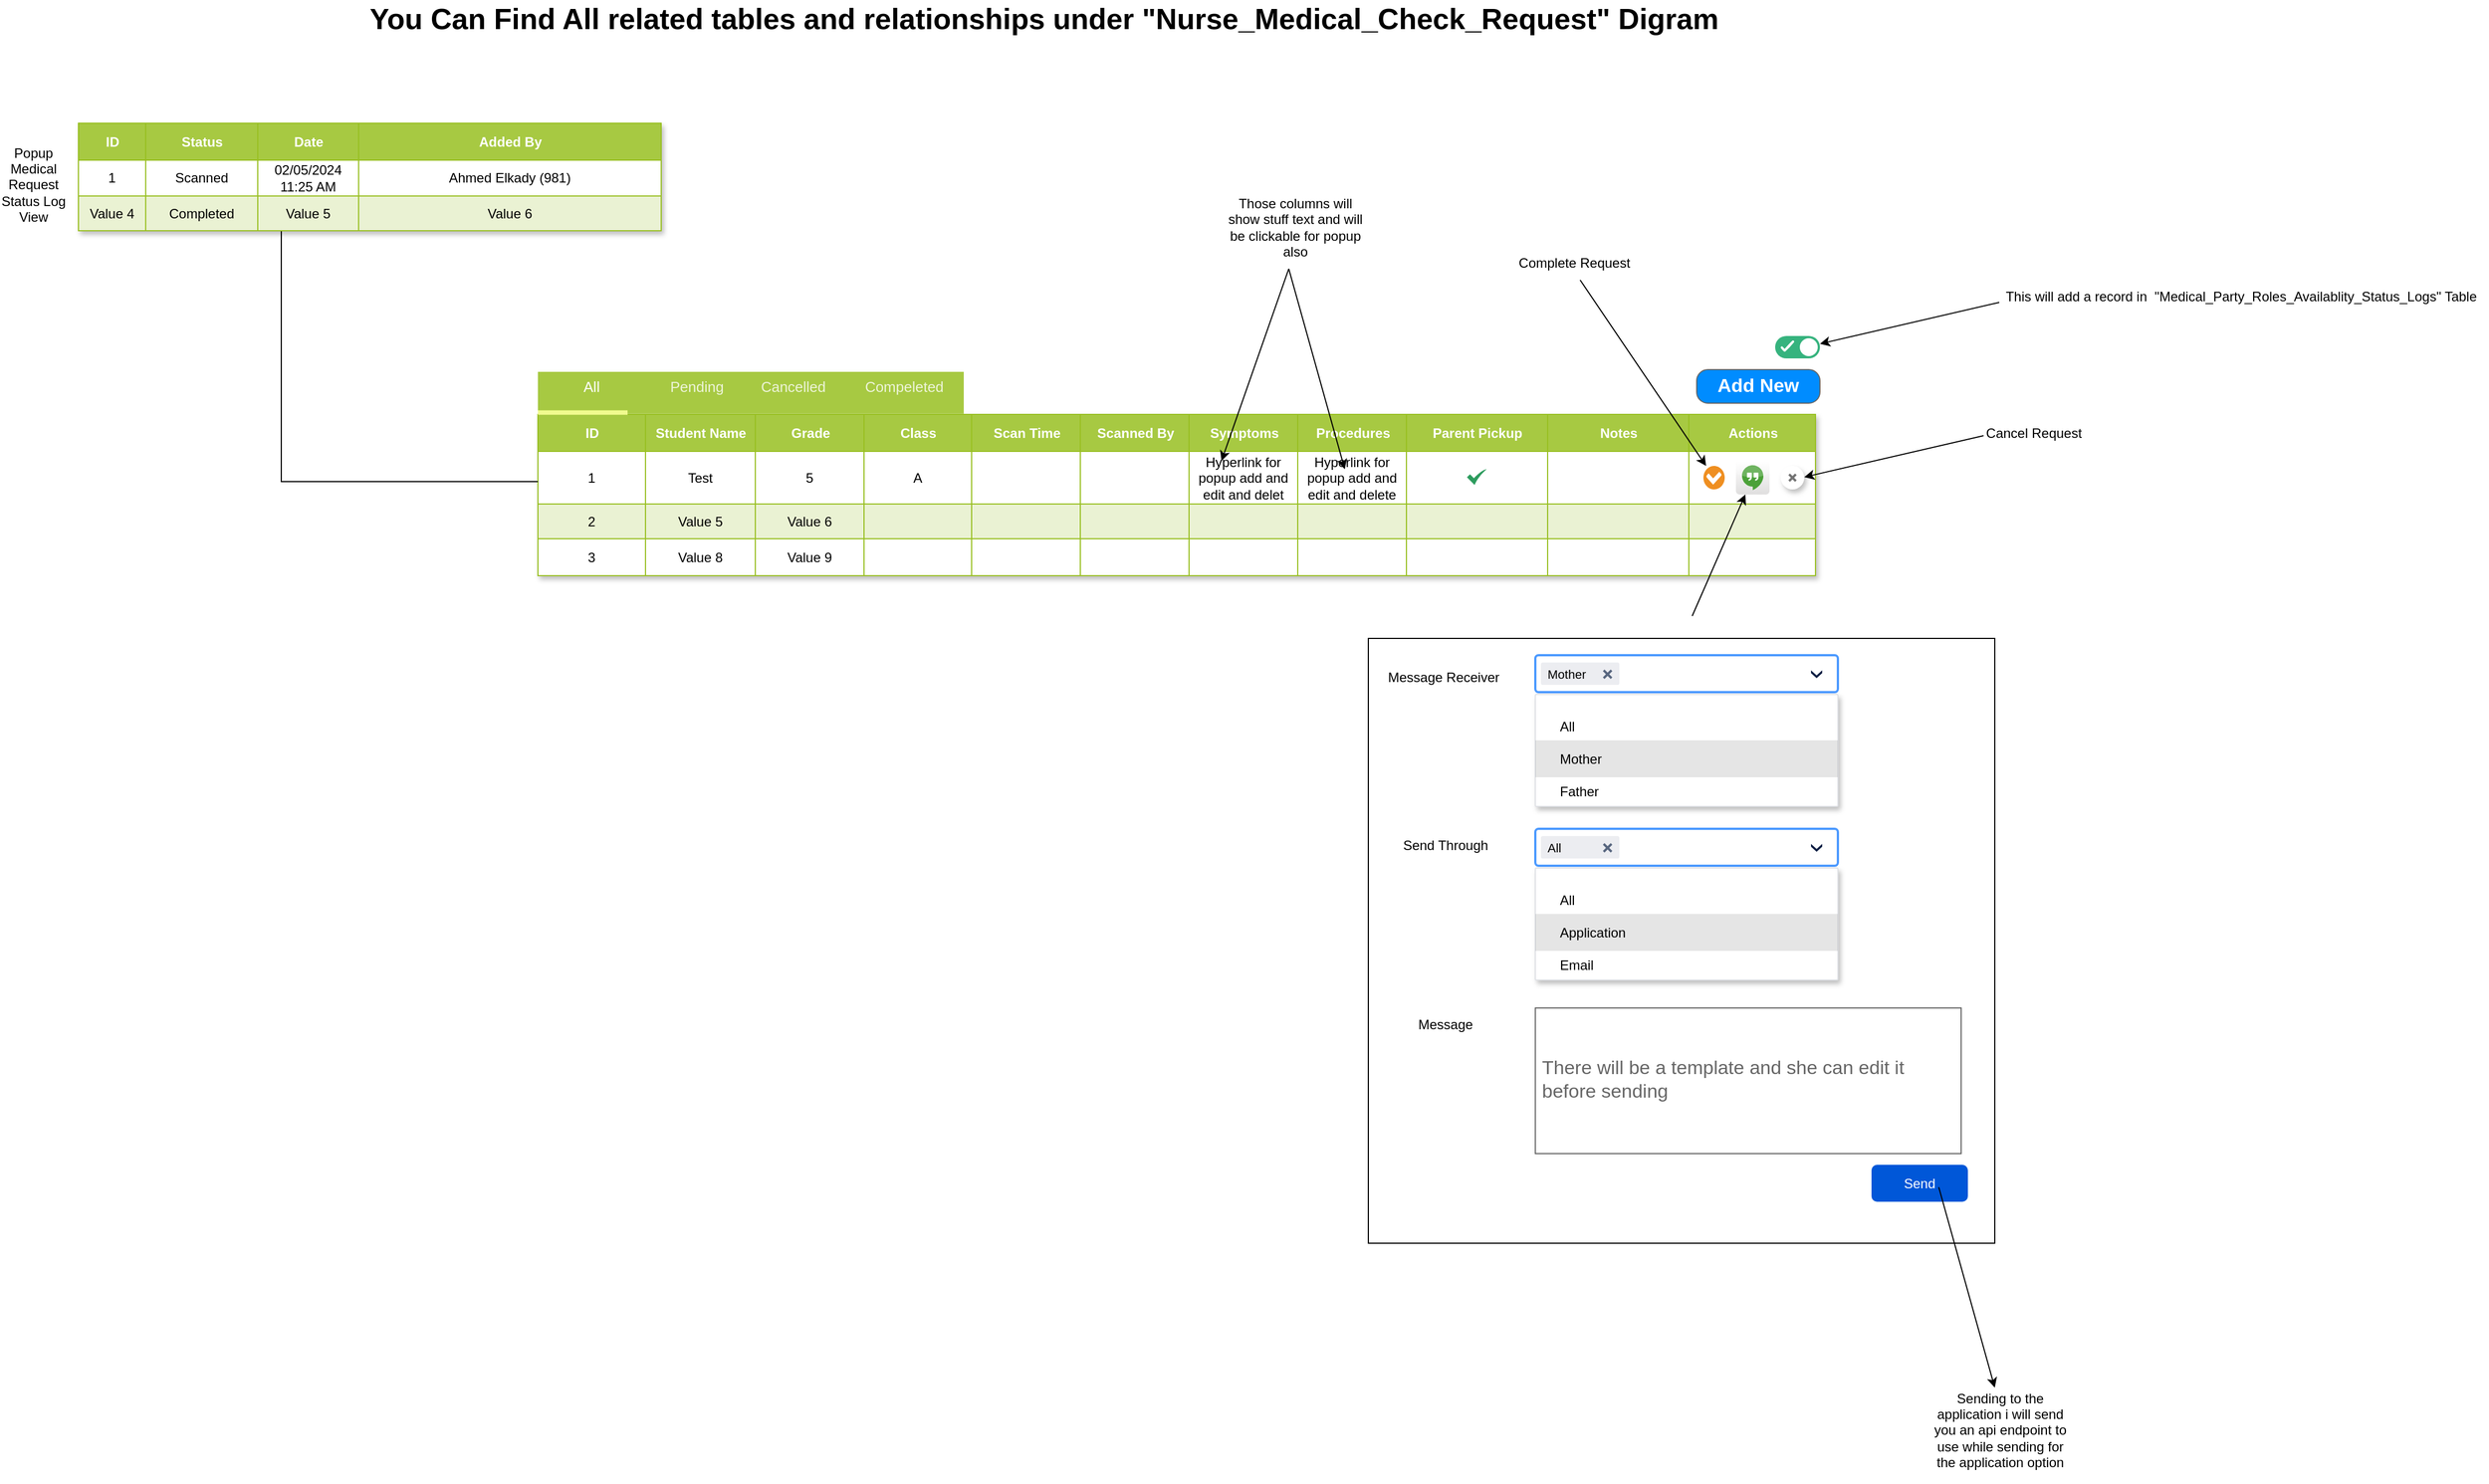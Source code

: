 <mxfile version="24.3.1" type="github">
  <diagram name="Page-1" id="crKuEAGFltX46NYWID3b">
    <mxGraphModel dx="2336" dy="1982" grid="1" gridSize="10" guides="1" tooltips="1" connect="1" arrows="1" fold="1" page="1" pageScale="1" pageWidth="827" pageHeight="1169" background="#FFFFFF" math="0" shadow="0">
      <root>
        <mxCell id="0" />
        <mxCell id="1" parent="0" />
        <mxCell id="ohvGNoViEB5J8aTvtYbx-51" value="Assets" style="childLayout=tableLayout;recursiveResize=0;strokeColor=#98bf21;fillColor=#A7C942;shadow=1;" vertex="1" parent="1">
          <mxGeometry x="-70" y="70" width="1140" height="144.0" as="geometry" />
        </mxCell>
        <mxCell id="ohvGNoViEB5J8aTvtYbx-52" style="shape=tableRow;horizontal=0;startSize=0;swimlaneHead=0;swimlaneBody=0;top=0;left=0;bottom=0;right=0;dropTarget=0;collapsible=0;recursiveResize=0;expand=0;fontStyle=0;strokeColor=inherit;fillColor=#ffffff;" vertex="1" parent="ohvGNoViEB5J8aTvtYbx-51">
          <mxGeometry width="1140" height="33" as="geometry" />
        </mxCell>
        <mxCell id="ohvGNoViEB5J8aTvtYbx-53" value="ID" style="connectable=0;recursiveResize=0;strokeColor=inherit;fillColor=#A7C942;align=center;fontStyle=1;fontColor=#FFFFFF;html=1;" vertex="1" parent="ohvGNoViEB5J8aTvtYbx-52">
          <mxGeometry width="96" height="33" as="geometry">
            <mxRectangle width="96" height="33" as="alternateBounds" />
          </mxGeometry>
        </mxCell>
        <mxCell id="ohvGNoViEB5J8aTvtYbx-54" value="Student Name" style="connectable=0;recursiveResize=0;strokeColor=inherit;fillColor=#A7C942;align=center;fontStyle=1;fontColor=#FFFFFF;html=1;" vertex="1" parent="ohvGNoViEB5J8aTvtYbx-52">
          <mxGeometry x="96" width="98" height="33" as="geometry">
            <mxRectangle width="98" height="33" as="alternateBounds" />
          </mxGeometry>
        </mxCell>
        <mxCell id="ohvGNoViEB5J8aTvtYbx-55" value="Grade" style="connectable=0;recursiveResize=0;strokeColor=inherit;fillColor=#A7C942;align=center;fontStyle=1;fontColor=#FFFFFF;html=1;" vertex="1" parent="ohvGNoViEB5J8aTvtYbx-52">
          <mxGeometry x="194" width="97" height="33" as="geometry">
            <mxRectangle width="97" height="33" as="alternateBounds" />
          </mxGeometry>
        </mxCell>
        <mxCell id="ohvGNoViEB5J8aTvtYbx-72" value="Class" style="connectable=0;recursiveResize=0;strokeColor=inherit;fillColor=#A7C942;align=center;fontStyle=1;fontColor=#FFFFFF;html=1;" vertex="1" parent="ohvGNoViEB5J8aTvtYbx-52">
          <mxGeometry x="291" width="96" height="33" as="geometry">
            <mxRectangle width="96" height="33" as="alternateBounds" />
          </mxGeometry>
        </mxCell>
        <mxCell id="ohvGNoViEB5J8aTvtYbx-76" value="Scan Time" style="connectable=0;recursiveResize=0;strokeColor=inherit;fillColor=#A7C942;align=center;fontStyle=1;fontColor=#FFFFFF;html=1;" vertex="1" parent="ohvGNoViEB5J8aTvtYbx-52">
          <mxGeometry x="387" width="97" height="33" as="geometry">
            <mxRectangle width="97" height="33" as="alternateBounds" />
          </mxGeometry>
        </mxCell>
        <mxCell id="ohvGNoViEB5J8aTvtYbx-94" value="Scanned By" style="connectable=0;recursiveResize=0;strokeColor=inherit;fillColor=#A7C942;align=center;fontStyle=1;fontColor=#FFFFFF;html=1;" vertex="1" parent="ohvGNoViEB5J8aTvtYbx-52">
          <mxGeometry x="484" width="97" height="33" as="geometry">
            <mxRectangle width="97" height="33" as="alternateBounds" />
          </mxGeometry>
        </mxCell>
        <mxCell id="ohvGNoViEB5J8aTvtYbx-85" value="Symptoms" style="connectable=0;recursiveResize=0;strokeColor=inherit;fillColor=#A7C942;align=center;fontStyle=1;fontColor=#FFFFFF;html=1;" vertex="1" parent="ohvGNoViEB5J8aTvtYbx-52">
          <mxGeometry x="581" width="97" height="33" as="geometry">
            <mxRectangle width="97" height="33" as="alternateBounds" />
          </mxGeometry>
        </mxCell>
        <mxCell id="ohvGNoViEB5J8aTvtYbx-89" value="Procedures" style="connectable=0;recursiveResize=0;strokeColor=inherit;fillColor=#A7C942;align=center;fontStyle=1;fontColor=#FFFFFF;html=1;" vertex="1" parent="ohvGNoViEB5J8aTvtYbx-52">
          <mxGeometry x="678" width="97" height="33" as="geometry">
            <mxRectangle width="97" height="33" as="alternateBounds" />
          </mxGeometry>
        </mxCell>
        <mxCell id="ohvGNoViEB5J8aTvtYbx-98" value="Parent Pickup" style="connectable=0;recursiveResize=0;strokeColor=inherit;fillColor=#A7C942;align=center;fontStyle=1;fontColor=#FFFFFF;html=1;" vertex="1" parent="ohvGNoViEB5J8aTvtYbx-52">
          <mxGeometry x="775" width="126" height="33" as="geometry">
            <mxRectangle width="126" height="33" as="alternateBounds" />
          </mxGeometry>
        </mxCell>
        <mxCell id="ohvGNoViEB5J8aTvtYbx-231" value="Notes" style="connectable=0;recursiveResize=0;strokeColor=inherit;fillColor=#A7C942;align=center;fontStyle=1;fontColor=#FFFFFF;html=1;" vertex="1" parent="ohvGNoViEB5J8aTvtYbx-52">
          <mxGeometry x="901" width="126" height="33" as="geometry">
            <mxRectangle width="126" height="33" as="alternateBounds" />
          </mxGeometry>
        </mxCell>
        <mxCell id="ohvGNoViEB5J8aTvtYbx-102" value="Actions" style="connectable=0;recursiveResize=0;strokeColor=inherit;fillColor=#A7C942;align=center;fontStyle=1;fontColor=#FFFFFF;html=1;" vertex="1" parent="ohvGNoViEB5J8aTvtYbx-52">
          <mxGeometry x="1027" width="113" height="33" as="geometry">
            <mxRectangle width="113" height="33" as="alternateBounds" />
          </mxGeometry>
        </mxCell>
        <mxCell id="ohvGNoViEB5J8aTvtYbx-56" value="" style="shape=tableRow;horizontal=0;startSize=0;swimlaneHead=0;swimlaneBody=0;top=0;left=0;bottom=0;right=0;dropTarget=0;collapsible=0;recursiveResize=0;expand=0;fontStyle=0;strokeColor=inherit;fillColor=#ffffff;" vertex="1" parent="ohvGNoViEB5J8aTvtYbx-51">
          <mxGeometry y="33" width="1140" height="47" as="geometry" />
        </mxCell>
        <mxCell id="ohvGNoViEB5J8aTvtYbx-57" value="1" style="connectable=0;recursiveResize=0;strokeColor=inherit;fillColor=inherit;align=center;whiteSpace=wrap;html=1;" vertex="1" parent="ohvGNoViEB5J8aTvtYbx-56">
          <mxGeometry width="96" height="47" as="geometry">
            <mxRectangle width="96" height="47" as="alternateBounds" />
          </mxGeometry>
        </mxCell>
        <mxCell id="ohvGNoViEB5J8aTvtYbx-58" value="Test" style="connectable=0;recursiveResize=0;strokeColor=inherit;fillColor=inherit;align=center;whiteSpace=wrap;html=1;" vertex="1" parent="ohvGNoViEB5J8aTvtYbx-56">
          <mxGeometry x="96" width="98" height="47" as="geometry">
            <mxRectangle width="98" height="47" as="alternateBounds" />
          </mxGeometry>
        </mxCell>
        <mxCell id="ohvGNoViEB5J8aTvtYbx-59" value="5" style="connectable=0;recursiveResize=0;strokeColor=inherit;fillColor=inherit;align=center;whiteSpace=wrap;html=1;" vertex="1" parent="ohvGNoViEB5J8aTvtYbx-56">
          <mxGeometry x="194" width="97" height="47" as="geometry">
            <mxRectangle width="97" height="47" as="alternateBounds" />
          </mxGeometry>
        </mxCell>
        <mxCell id="ohvGNoViEB5J8aTvtYbx-73" value="A" style="connectable=0;recursiveResize=0;strokeColor=inherit;fillColor=inherit;align=center;whiteSpace=wrap;html=1;" vertex="1" parent="ohvGNoViEB5J8aTvtYbx-56">
          <mxGeometry x="291" width="96" height="47" as="geometry">
            <mxRectangle width="96" height="47" as="alternateBounds" />
          </mxGeometry>
        </mxCell>
        <mxCell id="ohvGNoViEB5J8aTvtYbx-77" style="connectable=0;recursiveResize=0;strokeColor=inherit;fillColor=inherit;align=center;whiteSpace=wrap;html=1;" vertex="1" parent="ohvGNoViEB5J8aTvtYbx-56">
          <mxGeometry x="387" width="97" height="47" as="geometry">
            <mxRectangle width="97" height="47" as="alternateBounds" />
          </mxGeometry>
        </mxCell>
        <mxCell id="ohvGNoViEB5J8aTvtYbx-95" style="connectable=0;recursiveResize=0;strokeColor=inherit;fillColor=inherit;align=center;whiteSpace=wrap;html=1;" vertex="1" parent="ohvGNoViEB5J8aTvtYbx-56">
          <mxGeometry x="484" width="97" height="47" as="geometry">
            <mxRectangle width="97" height="47" as="alternateBounds" />
          </mxGeometry>
        </mxCell>
        <mxCell id="ohvGNoViEB5J8aTvtYbx-86" value="Hyperlink for popup add and edit and delet" style="connectable=0;recursiveResize=0;strokeColor=inherit;fillColor=inherit;align=center;whiteSpace=wrap;html=1;" vertex="1" parent="ohvGNoViEB5J8aTvtYbx-56">
          <mxGeometry x="581" width="97" height="47" as="geometry">
            <mxRectangle width="97" height="47" as="alternateBounds" />
          </mxGeometry>
        </mxCell>
        <mxCell id="ohvGNoViEB5J8aTvtYbx-90" value="Hyperlink for popup add and edit and delete" style="connectable=0;recursiveResize=0;strokeColor=inherit;fillColor=inherit;align=center;whiteSpace=wrap;html=1;" vertex="1" parent="ohvGNoViEB5J8aTvtYbx-56">
          <mxGeometry x="678" width="97" height="47" as="geometry">
            <mxRectangle width="97" height="47" as="alternateBounds" />
          </mxGeometry>
        </mxCell>
        <mxCell id="ohvGNoViEB5J8aTvtYbx-99" style="connectable=0;recursiveResize=0;strokeColor=inherit;fillColor=inherit;align=center;whiteSpace=wrap;html=1;" vertex="1" parent="ohvGNoViEB5J8aTvtYbx-56">
          <mxGeometry x="775" width="126" height="47" as="geometry">
            <mxRectangle width="126" height="47" as="alternateBounds" />
          </mxGeometry>
        </mxCell>
        <mxCell id="ohvGNoViEB5J8aTvtYbx-232" style="connectable=0;recursiveResize=0;strokeColor=inherit;fillColor=inherit;align=center;whiteSpace=wrap;html=1;" vertex="1" parent="ohvGNoViEB5J8aTvtYbx-56">
          <mxGeometry x="901" width="126" height="47" as="geometry">
            <mxRectangle width="126" height="47" as="alternateBounds" />
          </mxGeometry>
        </mxCell>
        <mxCell id="ohvGNoViEB5J8aTvtYbx-103" style="connectable=0;recursiveResize=0;strokeColor=inherit;fillColor=inherit;align=center;whiteSpace=wrap;html=1;" vertex="1" parent="ohvGNoViEB5J8aTvtYbx-56">
          <mxGeometry x="1027" width="113" height="47" as="geometry">
            <mxRectangle width="113" height="47" as="alternateBounds" />
          </mxGeometry>
        </mxCell>
        <mxCell id="ohvGNoViEB5J8aTvtYbx-60" value="" style="shape=tableRow;horizontal=0;startSize=0;swimlaneHead=0;swimlaneBody=0;top=0;left=0;bottom=0;right=0;dropTarget=0;collapsible=0;recursiveResize=0;expand=0;fontStyle=1;strokeColor=inherit;fillColor=#EAF2D3;" vertex="1" parent="ohvGNoViEB5J8aTvtYbx-51">
          <mxGeometry y="80" width="1140" height="31" as="geometry" />
        </mxCell>
        <mxCell id="ohvGNoViEB5J8aTvtYbx-61" value="2" style="connectable=0;recursiveResize=0;strokeColor=inherit;fillColor=inherit;whiteSpace=wrap;html=1;" vertex="1" parent="ohvGNoViEB5J8aTvtYbx-60">
          <mxGeometry width="96" height="31" as="geometry">
            <mxRectangle width="96" height="31" as="alternateBounds" />
          </mxGeometry>
        </mxCell>
        <mxCell id="ohvGNoViEB5J8aTvtYbx-62" value="Value 5" style="connectable=0;recursiveResize=0;strokeColor=inherit;fillColor=inherit;whiteSpace=wrap;html=1;" vertex="1" parent="ohvGNoViEB5J8aTvtYbx-60">
          <mxGeometry x="96" width="98" height="31" as="geometry">
            <mxRectangle width="98" height="31" as="alternateBounds" />
          </mxGeometry>
        </mxCell>
        <mxCell id="ohvGNoViEB5J8aTvtYbx-63" value="Value 6" style="connectable=0;recursiveResize=0;strokeColor=inherit;fillColor=inherit;whiteSpace=wrap;html=1;" vertex="1" parent="ohvGNoViEB5J8aTvtYbx-60">
          <mxGeometry x="194" width="97" height="31" as="geometry">
            <mxRectangle width="97" height="31" as="alternateBounds" />
          </mxGeometry>
        </mxCell>
        <mxCell id="ohvGNoViEB5J8aTvtYbx-74" style="connectable=0;recursiveResize=0;strokeColor=inherit;fillColor=inherit;whiteSpace=wrap;html=1;" vertex="1" parent="ohvGNoViEB5J8aTvtYbx-60">
          <mxGeometry x="291" width="96" height="31" as="geometry">
            <mxRectangle width="96" height="31" as="alternateBounds" />
          </mxGeometry>
        </mxCell>
        <mxCell id="ohvGNoViEB5J8aTvtYbx-78" style="connectable=0;recursiveResize=0;strokeColor=inherit;fillColor=inherit;whiteSpace=wrap;html=1;" vertex="1" parent="ohvGNoViEB5J8aTvtYbx-60">
          <mxGeometry x="387" width="97" height="31" as="geometry">
            <mxRectangle width="97" height="31" as="alternateBounds" />
          </mxGeometry>
        </mxCell>
        <mxCell id="ohvGNoViEB5J8aTvtYbx-96" style="connectable=0;recursiveResize=0;strokeColor=inherit;fillColor=inherit;whiteSpace=wrap;html=1;" vertex="1" parent="ohvGNoViEB5J8aTvtYbx-60">
          <mxGeometry x="484" width="97" height="31" as="geometry">
            <mxRectangle width="97" height="31" as="alternateBounds" />
          </mxGeometry>
        </mxCell>
        <mxCell id="ohvGNoViEB5J8aTvtYbx-87" style="connectable=0;recursiveResize=0;strokeColor=inherit;fillColor=inherit;whiteSpace=wrap;html=1;" vertex="1" parent="ohvGNoViEB5J8aTvtYbx-60">
          <mxGeometry x="581" width="97" height="31" as="geometry">
            <mxRectangle width="97" height="31" as="alternateBounds" />
          </mxGeometry>
        </mxCell>
        <mxCell id="ohvGNoViEB5J8aTvtYbx-91" style="connectable=0;recursiveResize=0;strokeColor=inherit;fillColor=inherit;whiteSpace=wrap;html=1;" vertex="1" parent="ohvGNoViEB5J8aTvtYbx-60">
          <mxGeometry x="678" width="97" height="31" as="geometry">
            <mxRectangle width="97" height="31" as="alternateBounds" />
          </mxGeometry>
        </mxCell>
        <mxCell id="ohvGNoViEB5J8aTvtYbx-100" style="connectable=0;recursiveResize=0;strokeColor=inherit;fillColor=inherit;whiteSpace=wrap;html=1;" vertex="1" parent="ohvGNoViEB5J8aTvtYbx-60">
          <mxGeometry x="775" width="126" height="31" as="geometry">
            <mxRectangle width="126" height="31" as="alternateBounds" />
          </mxGeometry>
        </mxCell>
        <mxCell id="ohvGNoViEB5J8aTvtYbx-233" style="connectable=0;recursiveResize=0;strokeColor=inherit;fillColor=inherit;whiteSpace=wrap;html=1;" vertex="1" parent="ohvGNoViEB5J8aTvtYbx-60">
          <mxGeometry x="901" width="126" height="31" as="geometry">
            <mxRectangle width="126" height="31" as="alternateBounds" />
          </mxGeometry>
        </mxCell>
        <mxCell id="ohvGNoViEB5J8aTvtYbx-104" style="connectable=0;recursiveResize=0;strokeColor=inherit;fillColor=inherit;whiteSpace=wrap;html=1;" vertex="1" parent="ohvGNoViEB5J8aTvtYbx-60">
          <mxGeometry x="1027" width="113" height="31" as="geometry">
            <mxRectangle width="113" height="31" as="alternateBounds" />
          </mxGeometry>
        </mxCell>
        <mxCell id="ohvGNoViEB5J8aTvtYbx-64" value="" style="shape=tableRow;horizontal=0;startSize=0;swimlaneHead=0;swimlaneBody=0;top=0;left=0;bottom=0;right=0;dropTarget=0;collapsible=0;recursiveResize=0;expand=0;fontStyle=0;strokeColor=inherit;fillColor=#ffffff;" vertex="1" parent="ohvGNoViEB5J8aTvtYbx-51">
          <mxGeometry y="111" width="1140" height="33" as="geometry" />
        </mxCell>
        <mxCell id="ohvGNoViEB5J8aTvtYbx-65" value="3" style="connectable=0;recursiveResize=0;strokeColor=inherit;fillColor=inherit;fontStyle=0;align=center;whiteSpace=wrap;html=1;" vertex="1" parent="ohvGNoViEB5J8aTvtYbx-64">
          <mxGeometry width="96" height="33" as="geometry">
            <mxRectangle width="96" height="33" as="alternateBounds" />
          </mxGeometry>
        </mxCell>
        <mxCell id="ohvGNoViEB5J8aTvtYbx-66" value="Value 8" style="connectable=0;recursiveResize=0;strokeColor=inherit;fillColor=inherit;fontStyle=0;align=center;whiteSpace=wrap;html=1;" vertex="1" parent="ohvGNoViEB5J8aTvtYbx-64">
          <mxGeometry x="96" width="98" height="33" as="geometry">
            <mxRectangle width="98" height="33" as="alternateBounds" />
          </mxGeometry>
        </mxCell>
        <mxCell id="ohvGNoViEB5J8aTvtYbx-67" value="Value 9" style="connectable=0;recursiveResize=0;strokeColor=inherit;fillColor=inherit;fontStyle=0;align=center;whiteSpace=wrap;html=1;" vertex="1" parent="ohvGNoViEB5J8aTvtYbx-64">
          <mxGeometry x="194" width="97" height="33" as="geometry">
            <mxRectangle width="97" height="33" as="alternateBounds" />
          </mxGeometry>
        </mxCell>
        <mxCell id="ohvGNoViEB5J8aTvtYbx-75" style="connectable=0;recursiveResize=0;strokeColor=inherit;fillColor=inherit;fontStyle=0;align=center;whiteSpace=wrap;html=1;" vertex="1" parent="ohvGNoViEB5J8aTvtYbx-64">
          <mxGeometry x="291" width="96" height="33" as="geometry">
            <mxRectangle width="96" height="33" as="alternateBounds" />
          </mxGeometry>
        </mxCell>
        <mxCell id="ohvGNoViEB5J8aTvtYbx-79" style="connectable=0;recursiveResize=0;strokeColor=inherit;fillColor=inherit;fontStyle=0;align=center;whiteSpace=wrap;html=1;" vertex="1" parent="ohvGNoViEB5J8aTvtYbx-64">
          <mxGeometry x="387" width="97" height="33" as="geometry">
            <mxRectangle width="97" height="33" as="alternateBounds" />
          </mxGeometry>
        </mxCell>
        <mxCell id="ohvGNoViEB5J8aTvtYbx-97" style="connectable=0;recursiveResize=0;strokeColor=inherit;fillColor=inherit;fontStyle=0;align=center;whiteSpace=wrap;html=1;" vertex="1" parent="ohvGNoViEB5J8aTvtYbx-64">
          <mxGeometry x="484" width="97" height="33" as="geometry">
            <mxRectangle width="97" height="33" as="alternateBounds" />
          </mxGeometry>
        </mxCell>
        <mxCell id="ohvGNoViEB5J8aTvtYbx-88" style="connectable=0;recursiveResize=0;strokeColor=inherit;fillColor=inherit;fontStyle=0;align=center;whiteSpace=wrap;html=1;" vertex="1" parent="ohvGNoViEB5J8aTvtYbx-64">
          <mxGeometry x="581" width="97" height="33" as="geometry">
            <mxRectangle width="97" height="33" as="alternateBounds" />
          </mxGeometry>
        </mxCell>
        <mxCell id="ohvGNoViEB5J8aTvtYbx-92" style="connectable=0;recursiveResize=0;strokeColor=inherit;fillColor=inherit;fontStyle=0;align=center;whiteSpace=wrap;html=1;" vertex="1" parent="ohvGNoViEB5J8aTvtYbx-64">
          <mxGeometry x="678" width="97" height="33" as="geometry">
            <mxRectangle width="97" height="33" as="alternateBounds" />
          </mxGeometry>
        </mxCell>
        <mxCell id="ohvGNoViEB5J8aTvtYbx-101" style="connectable=0;recursiveResize=0;strokeColor=inherit;fillColor=inherit;fontStyle=0;align=center;whiteSpace=wrap;html=1;" vertex="1" parent="ohvGNoViEB5J8aTvtYbx-64">
          <mxGeometry x="775" width="126" height="33" as="geometry">
            <mxRectangle width="126" height="33" as="alternateBounds" />
          </mxGeometry>
        </mxCell>
        <mxCell id="ohvGNoViEB5J8aTvtYbx-234" style="connectable=0;recursiveResize=0;strokeColor=inherit;fillColor=inherit;fontStyle=0;align=center;whiteSpace=wrap;html=1;" vertex="1" parent="ohvGNoViEB5J8aTvtYbx-64">
          <mxGeometry x="901" width="126" height="33" as="geometry">
            <mxRectangle width="126" height="33" as="alternateBounds" />
          </mxGeometry>
        </mxCell>
        <mxCell id="ohvGNoViEB5J8aTvtYbx-105" style="connectable=0;recursiveResize=0;strokeColor=inherit;fillColor=inherit;fontStyle=0;align=center;whiteSpace=wrap;html=1;" vertex="1" parent="ohvGNoViEB5J8aTvtYbx-64">
          <mxGeometry x="1027" width="113" height="33" as="geometry">
            <mxRectangle width="113" height="33" as="alternateBounds" />
          </mxGeometry>
        </mxCell>
        <mxCell id="ohvGNoViEB5J8aTvtYbx-106" value="" style="dashed=0;shape=rect;fillColor=none;strokeColor=none;" vertex="1" parent="1">
          <mxGeometry x="-70" y="-10" width="380" height="60" as="geometry" />
        </mxCell>
        <mxCell id="ohvGNoViEB5J8aTvtYbx-111" value="" style="dashed=0;shape=rect;strokeColor=none;fillColor=#A7C942;resizeWidth=1;resizeHeight=1;fontSize=20;fontColor=#FFFFFF;spacingTop=9;verticalAlign=top;align=left;spacingLeft=72;whiteSpace=wrap;html=1;" vertex="1" parent="ohvGNoViEB5J8aTvtYbx-106">
          <mxGeometry width="380" height="37.37" relative="1" as="geometry">
            <mxPoint y="42" as="offset" />
          </mxGeometry>
        </mxCell>
        <mxCell id="ohvGNoViEB5J8aTvtYbx-113" value="All" style="text;fontSize=13;fontColor=#FFFFFF;verticalAlign=middle;align=center;whiteSpace=wrap;html=1;" vertex="1" parent="ohvGNoViEB5J8aTvtYbx-111">
          <mxGeometry y="1" width="106" height="48" relative="1" as="geometry">
            <mxPoint x="-5" y="-48" as="offset" />
          </mxGeometry>
        </mxCell>
        <mxCell id="ohvGNoViEB5J8aTvtYbx-114" value="Pending" style="text;fontSize=13;fontColor=#FFFFFF;verticalAlign=middle;align=center;textOpacity=80;whiteSpace=wrap;html=1;" vertex="1" parent="ohvGNoViEB5J8aTvtYbx-111">
          <mxGeometry y="1" width="106" height="48" relative="1" as="geometry">
            <mxPoint x="89" y="-48" as="offset" />
          </mxGeometry>
        </mxCell>
        <mxCell id="ohvGNoViEB5J8aTvtYbx-115" value="Cancelled" style="text;fontSize=13;fontColor=#FFFFFF;verticalAlign=middle;align=center;textOpacity=80;whiteSpace=wrap;html=1;" vertex="1" parent="ohvGNoViEB5J8aTvtYbx-111">
          <mxGeometry y="1" width="106" height="48" relative="1" as="geometry">
            <mxPoint x="175" y="-48" as="offset" />
          </mxGeometry>
        </mxCell>
        <mxCell id="ohvGNoViEB5J8aTvtYbx-116" value="Compeleted" style="text;fontSize=13;fontColor=#FFFFFF;verticalAlign=middle;align=center;textOpacity=80;whiteSpace=wrap;html=1;" vertex="1" parent="ohvGNoViEB5J8aTvtYbx-111">
          <mxGeometry y="1" width="106" height="48" relative="1" as="geometry">
            <mxPoint x="274" y="-48" as="offset" />
          </mxGeometry>
        </mxCell>
        <mxCell id="ohvGNoViEB5J8aTvtYbx-120" value="" style="dashed=0;shape=rect;strokeColor=none;fillColor=#F1FB8F;" vertex="1" parent="ohvGNoViEB5J8aTvtYbx-111">
          <mxGeometry y="1" width="80" height="4" relative="1" as="geometry">
            <mxPoint y="-3" as="offset" />
          </mxGeometry>
        </mxCell>
        <mxCell id="ohvGNoViEB5J8aTvtYbx-123" value="Add New" style="strokeWidth=1;shadow=0;dashed=0;align=center;html=1;shape=mxgraph.mockup.buttons.button;strokeColor=#666666;fontColor=#ffffff;mainText=;buttonStyle=round;fontSize=17;fontStyle=1;fillColor=#008cff;whiteSpace=wrap;" vertex="1" parent="1">
          <mxGeometry x="964" y="30" width="110" height="30" as="geometry" />
        </mxCell>
        <mxCell id="ohvGNoViEB5J8aTvtYbx-124" value="" style="shape=ellipse;dashed=0;strokeColor=none;shadow=1;fontSize=13;align=center;verticalAlign=top;labelPosition=center;verticalLabelPosition=bottom;html=1;aspect=fixed;" vertex="1" parent="1">
          <mxGeometry x="1039" y="116" width="21" height="21" as="geometry" />
        </mxCell>
        <mxCell id="ohvGNoViEB5J8aTvtYbx-125" value="" style="dashed=0;html=1;shape=mxgraph.gmdl.x;strokeColor=#737373;strokeWidth=2;shadow=0;sketch=0;html=1;labelPosition=center;verticalLabelPosition=bottom;align=center;verticalAlign=top;" vertex="1" parent="ohvGNoViEB5J8aTvtYbx-124">
          <mxGeometry x="7.5" y="7.5" width="6" height="6" as="geometry" />
        </mxCell>
        <mxCell id="ohvGNoViEB5J8aTvtYbx-126" value="" style="dashed=0;outlineConnect=0;html=1;align=center;labelPosition=center;verticalLabelPosition=bottom;verticalAlign=top;shape=mxgraph.webicons.google_hangout;gradientColor=#DFDEDE" vertex="1" parent="1">
          <mxGeometry x="999" y="111.5" width="30" height="30" as="geometry" />
        </mxCell>
        <mxCell id="ohvGNoViEB5J8aTvtYbx-127" value="" style="fillColor=#36B37E;strokeColor=none;rounded=1;arcSize=50;sketch=0;hachureGap=4;pointerEvents=0;fontFamily=Architects Daughter;fontSource=https%3A%2F%2Ffonts.googleapis.com%2Fcss%3Ffamily%3DArchitects%2BDaughter;fontSize=20;" vertex="1" parent="1">
          <mxGeometry x="1034" width="40" height="20" as="geometry" />
        </mxCell>
        <mxCell id="ohvGNoViEB5J8aTvtYbx-128" value="" style="shape=ellipse;strokeColor=none;fillColor=#ffffff;sketch=0;hachureGap=4;pointerEvents=0;fontFamily=Architects Daughter;fontSource=https%3A%2F%2Ffonts.googleapis.com%2Fcss%3Ffamily%3DArchitects%2BDaughter;fontSize=20;" vertex="1" parent="ohvGNoViEB5J8aTvtYbx-127">
          <mxGeometry x="1" y="0.5" width="16" height="16" relative="1" as="geometry">
            <mxPoint x="-18" y="-8" as="offset" />
          </mxGeometry>
        </mxCell>
        <mxCell id="ohvGNoViEB5J8aTvtYbx-129" value="" style="html=1;shadow=0;dashed=0;shape=mxgraph.atlassian.check;strokeColor=#ffffff;strokeWidth=2;sketch=1;hachureGap=4;pointerEvents=0;fontFamily=Architects Daughter;fontSource=https%3A%2F%2Ffonts.googleapis.com%2Fcss%3Ffamily%3DArchitects%2BDaughter;fontSize=20;" vertex="1" parent="ohvGNoViEB5J8aTvtYbx-127">
          <mxGeometry y="0.5" width="10" height="8" relative="1" as="geometry">
            <mxPoint x="6" y="-5" as="offset" />
          </mxGeometry>
        </mxCell>
        <mxCell id="ohvGNoViEB5J8aTvtYbx-131" style="edgeStyle=orthogonalEdgeStyle;rounded=0;orthogonalLoop=1;jettySize=auto;html=1;" edge="1" parent="1" source="ohvGNoViEB5J8aTvtYbx-56">
          <mxGeometry relative="1" as="geometry">
            <mxPoint x="-300" y="-100" as="targetPoint" />
            <Array as="points">
              <mxPoint x="-299" y="130" />
              <mxPoint x="-299" y="-100" />
            </Array>
          </mxGeometry>
        </mxCell>
        <mxCell id="ohvGNoViEB5J8aTvtYbx-132" value="Assets" style="childLayout=tableLayout;recursiveResize=0;strokeColor=#98bf21;fillColor=#A7C942;shadow=1;" vertex="1" parent="1">
          <mxGeometry x="-480" y="-190" width="520" height="96" as="geometry" />
        </mxCell>
        <mxCell id="ohvGNoViEB5J8aTvtYbx-133" style="shape=tableRow;horizontal=0;startSize=0;swimlaneHead=0;swimlaneBody=0;top=0;left=0;bottom=0;right=0;dropTarget=0;collapsible=0;recursiveResize=0;expand=0;fontStyle=0;strokeColor=inherit;fillColor=#ffffff;" vertex="1" parent="ohvGNoViEB5J8aTvtYbx-132">
          <mxGeometry width="520" height="33" as="geometry" />
        </mxCell>
        <mxCell id="ohvGNoViEB5J8aTvtYbx-134" value="ID" style="connectable=0;recursiveResize=0;strokeColor=inherit;fillColor=#A7C942;align=center;fontStyle=1;fontColor=#FFFFFF;html=1;" vertex="1" parent="ohvGNoViEB5J8aTvtYbx-133">
          <mxGeometry width="60" height="33" as="geometry">
            <mxRectangle width="60" height="33" as="alternateBounds" />
          </mxGeometry>
        </mxCell>
        <mxCell id="ohvGNoViEB5J8aTvtYbx-159" value="Status" style="connectable=0;recursiveResize=0;strokeColor=inherit;fillColor=#A7C942;align=center;fontStyle=1;fontColor=#FFFFFF;html=1;" vertex="1" parent="ohvGNoViEB5J8aTvtYbx-133">
          <mxGeometry x="60" width="100" height="33" as="geometry">
            <mxRectangle width="100" height="33" as="alternateBounds" />
          </mxGeometry>
        </mxCell>
        <mxCell id="ohvGNoViEB5J8aTvtYbx-135" value="Date" style="connectable=0;recursiveResize=0;strokeColor=inherit;fillColor=#A7C942;align=center;fontStyle=1;fontColor=#FFFFFF;html=1;" vertex="1" parent="ohvGNoViEB5J8aTvtYbx-133">
          <mxGeometry x="160" width="90" height="33" as="geometry">
            <mxRectangle width="90" height="33" as="alternateBounds" />
          </mxGeometry>
        </mxCell>
        <mxCell id="ohvGNoViEB5J8aTvtYbx-136" value="Added By" style="connectable=0;recursiveResize=0;strokeColor=inherit;fillColor=#A7C942;align=center;fontStyle=1;fontColor=#FFFFFF;html=1;" vertex="1" parent="ohvGNoViEB5J8aTvtYbx-133">
          <mxGeometry x="250" width="270" height="33" as="geometry">
            <mxRectangle width="270" height="33" as="alternateBounds" />
          </mxGeometry>
        </mxCell>
        <mxCell id="ohvGNoViEB5J8aTvtYbx-137" value="" style="shape=tableRow;horizontal=0;startSize=0;swimlaneHead=0;swimlaneBody=0;top=0;left=0;bottom=0;right=0;dropTarget=0;collapsible=0;recursiveResize=0;expand=0;fontStyle=0;strokeColor=inherit;fillColor=#ffffff;" vertex="1" parent="ohvGNoViEB5J8aTvtYbx-132">
          <mxGeometry y="33" width="520" height="32" as="geometry" />
        </mxCell>
        <mxCell id="ohvGNoViEB5J8aTvtYbx-138" value="1" style="connectable=0;recursiveResize=0;strokeColor=inherit;fillColor=inherit;align=center;whiteSpace=wrap;html=1;" vertex="1" parent="ohvGNoViEB5J8aTvtYbx-137">
          <mxGeometry width="60" height="32" as="geometry">
            <mxRectangle width="60" height="32" as="alternateBounds" />
          </mxGeometry>
        </mxCell>
        <mxCell id="ohvGNoViEB5J8aTvtYbx-160" value="Scanned" style="connectable=0;recursiveResize=0;strokeColor=inherit;fillColor=inherit;align=center;whiteSpace=wrap;html=1;" vertex="1" parent="ohvGNoViEB5J8aTvtYbx-137">
          <mxGeometry x="60" width="100" height="32" as="geometry">
            <mxRectangle width="100" height="32" as="alternateBounds" />
          </mxGeometry>
        </mxCell>
        <mxCell id="ohvGNoViEB5J8aTvtYbx-139" value="02/05/2024 11:25 AM" style="connectable=0;recursiveResize=0;strokeColor=inherit;fillColor=inherit;align=center;whiteSpace=wrap;html=1;" vertex="1" parent="ohvGNoViEB5J8aTvtYbx-137">
          <mxGeometry x="160" width="90" height="32" as="geometry">
            <mxRectangle width="90" height="32" as="alternateBounds" />
          </mxGeometry>
        </mxCell>
        <mxCell id="ohvGNoViEB5J8aTvtYbx-140" value="Ahmed Elkady (981)" style="connectable=0;recursiveResize=0;strokeColor=inherit;fillColor=inherit;align=center;whiteSpace=wrap;html=1;" vertex="1" parent="ohvGNoViEB5J8aTvtYbx-137">
          <mxGeometry x="250" width="270" height="32" as="geometry">
            <mxRectangle width="270" height="32" as="alternateBounds" />
          </mxGeometry>
        </mxCell>
        <mxCell id="ohvGNoViEB5J8aTvtYbx-141" value="" style="shape=tableRow;horizontal=0;startSize=0;swimlaneHead=0;swimlaneBody=0;top=0;left=0;bottom=0;right=0;dropTarget=0;collapsible=0;recursiveResize=0;expand=0;fontStyle=1;strokeColor=inherit;fillColor=#EAF2D3;" vertex="1" parent="ohvGNoViEB5J8aTvtYbx-132">
          <mxGeometry y="65" width="520" height="31" as="geometry" />
        </mxCell>
        <mxCell id="ohvGNoViEB5J8aTvtYbx-142" value="Value 4" style="connectable=0;recursiveResize=0;strokeColor=inherit;fillColor=inherit;whiteSpace=wrap;html=1;" vertex="1" parent="ohvGNoViEB5J8aTvtYbx-141">
          <mxGeometry width="60" height="31" as="geometry">
            <mxRectangle width="60" height="31" as="alternateBounds" />
          </mxGeometry>
        </mxCell>
        <mxCell id="ohvGNoViEB5J8aTvtYbx-161" value="Completed" style="connectable=0;recursiveResize=0;strokeColor=inherit;fillColor=inherit;whiteSpace=wrap;html=1;" vertex="1" parent="ohvGNoViEB5J8aTvtYbx-141">
          <mxGeometry x="60" width="100" height="31" as="geometry">
            <mxRectangle width="100" height="31" as="alternateBounds" />
          </mxGeometry>
        </mxCell>
        <mxCell id="ohvGNoViEB5J8aTvtYbx-143" value="Value 5" style="connectable=0;recursiveResize=0;strokeColor=inherit;fillColor=inherit;whiteSpace=wrap;html=1;" vertex="1" parent="ohvGNoViEB5J8aTvtYbx-141">
          <mxGeometry x="160" width="90" height="31" as="geometry">
            <mxRectangle width="90" height="31" as="alternateBounds" />
          </mxGeometry>
        </mxCell>
        <mxCell id="ohvGNoViEB5J8aTvtYbx-144" value="Value 6" style="connectable=0;recursiveResize=0;strokeColor=inherit;fillColor=inherit;whiteSpace=wrap;html=1;" vertex="1" parent="ohvGNoViEB5J8aTvtYbx-141">
          <mxGeometry x="250" width="270" height="31" as="geometry">
            <mxRectangle width="270" height="31" as="alternateBounds" />
          </mxGeometry>
        </mxCell>
        <mxCell id="ohvGNoViEB5J8aTvtYbx-153" value="Popup Medical Request Status Log View" style="text;html=1;align=center;verticalAlign=middle;whiteSpace=wrap;rounded=0;" vertex="1" parent="1">
          <mxGeometry x="-550" y="-190" width="60" height="110" as="geometry" />
        </mxCell>
        <mxCell id="ohvGNoViEB5J8aTvtYbx-165" value="" style="shadow=0;dashed=0;html=1;strokeColor=none;fillColor=#EF8F21;labelPosition=center;verticalLabelPosition=bottom;verticalAlign=top;align=center;outlineConnect=0;shape=mxgraph.veeam.checked;" vertex="1" parent="1">
          <mxGeometry x="970" y="116" width="19" height="21" as="geometry" />
        </mxCell>
        <mxCell id="ohvGNoViEB5J8aTvtYbx-166" value="" style="sketch=0;html=1;aspect=fixed;strokeColor=none;shadow=0;align=center;fillColor=#2D9C5E;verticalAlign=top;labelPosition=center;verticalLabelPosition=bottom;shape=mxgraph.gcp2.check" vertex="1" parent="1">
          <mxGeometry x="759" y="119" width="17.5" height="14" as="geometry" />
        </mxCell>
        <mxCell id="ohvGNoViEB5J8aTvtYbx-189" value="" style="rounded=0;whiteSpace=wrap;html=1;" vertex="1" parent="1">
          <mxGeometry x="671" y="270" width="559" height="540" as="geometry" />
        </mxCell>
        <mxCell id="ohvGNoViEB5J8aTvtYbx-190" value="There will be a template and she can edit it before sending" style="strokeWidth=1;shadow=0;dashed=0;align=center;html=1;shape=mxgraph.mockup.text.textBox;fontColor=#666666;align=left;fontSize=17;spacingLeft=4;spacingTop=-3;whiteSpace=wrap;strokeColor=#666666;mainText=" vertex="1" parent="1">
          <mxGeometry x="820" y="600" width="380" height="130" as="geometry" />
        </mxCell>
        <mxCell id="ohvGNoViEB5J8aTvtYbx-192" value="" style="rounded=1;arcSize=9;fillColor=#ffffff;strokeColor=#4C9AFF;html=1;strokeWidth=2;spacingLeft=30;fontColor=#000000;align=left" vertex="1" parent="1">
          <mxGeometry x="820" y="285" width="270" height="33" as="geometry" />
        </mxCell>
        <mxCell id="ohvGNoViEB5J8aTvtYbx-193" value="" style="shape=step;whiteSpace=wrap;html=1;rounded=0;strokeColor=none;strokeWidth=2;fillColor=#0A1E43;gradientColor=none;fontFamily=Verdana;fontSize=14;fontColor=#000000;align=left;direction=south;size=0.65;" vertex="1" parent="ohvGNoViEB5J8aTvtYbx-192">
          <mxGeometry x="1" y="0.5" width="10" height="7" relative="1" as="geometry">
            <mxPoint x="-24" y="-3" as="offset" />
          </mxGeometry>
        </mxCell>
        <mxCell id="ohvGNoViEB5J8aTvtYbx-194" value="Mother" style="rounded=1;arcSize=9;fillColor=#ECEDF1;strokeColor=none;html=1;strokeWidth=2;spacingLeft=4;fontColor=#000000;align=left;fontSize=11" vertex="1" parent="ohvGNoViEB5J8aTvtYbx-192">
          <mxGeometry y="0.5" width="70" height="20" relative="1" as="geometry">
            <mxPoint x="5" y="-10" as="offset" />
          </mxGeometry>
        </mxCell>
        <mxCell id="ohvGNoViEB5J8aTvtYbx-195" value="" style="html=1;shadow=0;dashed=0;shape=mxgraph.atlassian.x;strokeColor=#58667F;strokeWidth=2" vertex="1" parent="ohvGNoViEB5J8aTvtYbx-194">
          <mxGeometry x="1" y="0.5" width="7" height="7" relative="1" as="geometry">
            <mxPoint x="-14" y="-3" as="offset" />
          </mxGeometry>
        </mxCell>
        <mxCell id="ohvGNoViEB5J8aTvtYbx-196" value="All&lt;div&gt;&lt;br&gt;&lt;/div&gt;&lt;div&gt;Mother&lt;/div&gt;&lt;div&gt;&lt;br&gt;&lt;/div&gt;&lt;div&gt;Father&lt;/div&gt;" style="html=1;rounded=1;fillColor=#ffffff;strokeColor=#DFE1E5;fontSize=12;align=left;fontColor=#000000;shadow=1;arcSize=1;whiteSpace=wrap;spacing=2;verticalAlign=top;fontStyle=0;spacingLeft=20;spacingTop=15;" vertex="1" parent="1">
          <mxGeometry x="820" y="320" width="270" height="100" as="geometry" />
        </mxCell>
        <mxCell id="ohvGNoViEB5J8aTvtYbx-197" value="" style="rounded=0;fillColor=#000000;strokeColor=none;html=1;opacity=10;resizeWidth=1" vertex="1" parent="ohvGNoViEB5J8aTvtYbx-196">
          <mxGeometry width="270" height="33" relative="1" as="geometry">
            <mxPoint y="41" as="offset" />
          </mxGeometry>
        </mxCell>
        <mxCell id="ohvGNoViEB5J8aTvtYbx-199" value="" style="rounded=1;arcSize=9;fillColor=#ffffff;strokeColor=#4C9AFF;html=1;strokeWidth=2;spacingLeft=30;fontColor=#000000;align=left" vertex="1" parent="1">
          <mxGeometry x="820" y="440" width="270" height="33" as="geometry" />
        </mxCell>
        <mxCell id="ohvGNoViEB5J8aTvtYbx-200" value="" style="shape=step;whiteSpace=wrap;html=1;rounded=0;strokeColor=none;strokeWidth=2;fillColor=#0A1E43;gradientColor=none;fontFamily=Verdana;fontSize=14;fontColor=#000000;align=left;direction=south;size=0.65;" vertex="1" parent="ohvGNoViEB5J8aTvtYbx-199">
          <mxGeometry x="1" y="0.5" width="10" height="7" relative="1" as="geometry">
            <mxPoint x="-24" y="-3" as="offset" />
          </mxGeometry>
        </mxCell>
        <mxCell id="ohvGNoViEB5J8aTvtYbx-201" value="All" style="rounded=1;arcSize=9;fillColor=#ECEDF1;strokeColor=none;html=1;strokeWidth=2;spacingLeft=4;fontColor=#000000;align=left;fontSize=11" vertex="1" parent="ohvGNoViEB5J8aTvtYbx-199">
          <mxGeometry y="0.5" width="70" height="20" relative="1" as="geometry">
            <mxPoint x="5" y="-10" as="offset" />
          </mxGeometry>
        </mxCell>
        <mxCell id="ohvGNoViEB5J8aTvtYbx-202" value="" style="html=1;shadow=0;dashed=0;shape=mxgraph.atlassian.x;strokeColor=#58667F;strokeWidth=2" vertex="1" parent="ohvGNoViEB5J8aTvtYbx-201">
          <mxGeometry x="1" y="0.5" width="7" height="7" relative="1" as="geometry">
            <mxPoint x="-14" y="-3" as="offset" />
          </mxGeometry>
        </mxCell>
        <mxCell id="ohvGNoViEB5J8aTvtYbx-203" value="All&lt;div&gt;&lt;br&gt;&lt;/div&gt;&lt;div&gt;Application&lt;/div&gt;&lt;div&gt;&lt;br&gt;&lt;/div&gt;&lt;div&gt;Email&lt;/div&gt;" style="html=1;rounded=1;fillColor=#ffffff;strokeColor=#DFE1E5;fontSize=12;align=left;fontColor=#000000;shadow=1;arcSize=1;whiteSpace=wrap;spacing=2;verticalAlign=top;fontStyle=0;spacingLeft=20;spacingTop=15;" vertex="1" parent="1">
          <mxGeometry x="820" y="475" width="270" height="100" as="geometry" />
        </mxCell>
        <mxCell id="ohvGNoViEB5J8aTvtYbx-204" value="" style="rounded=0;fillColor=#000000;strokeColor=none;html=1;opacity=10;resizeWidth=1" vertex="1" parent="ohvGNoViEB5J8aTvtYbx-203">
          <mxGeometry width="270" height="33" relative="1" as="geometry">
            <mxPoint y="41" as="offset" />
          </mxGeometry>
        </mxCell>
        <mxCell id="ohvGNoViEB5J8aTvtYbx-205" value="Send" style="rounded=1;fillColor=#0057D8;strokeColor=none;html=1;whiteSpace=wrap;fontColor=#ffffff;align=center;verticalAlign=middle;fontStyle=0;fontSize=12;sketch=0;" vertex="1" parent="1">
          <mxGeometry x="1120" y="740" width="86" height="33" as="geometry" />
        </mxCell>
        <mxCell id="ohvGNoViEB5J8aTvtYbx-220" value="" style="endArrow=classic;html=1;rounded=0;entryX=1;entryY=1;entryDx=0;entryDy=0;" edge="1" parent="1">
          <mxGeometry width="50" height="50" relative="1" as="geometry">
            <mxPoint x="1220" y="89" as="sourcePoint" />
            <mxPoint x="1060" y="126" as="targetPoint" />
          </mxGeometry>
        </mxCell>
        <mxCell id="ohvGNoViEB5J8aTvtYbx-221" value="Cancel Request" style="text;html=1;align=center;verticalAlign=middle;whiteSpace=wrap;rounded=0;" vertex="1" parent="1">
          <mxGeometry x="1200" y="72" width="130" height="30" as="geometry" />
        </mxCell>
        <mxCell id="ohvGNoViEB5J8aTvtYbx-222" value="" style="endArrow=classic;html=1;rounded=0;" edge="1" parent="1" target="ohvGNoViEB5J8aTvtYbx-165">
          <mxGeometry width="50" height="50" relative="1" as="geometry">
            <mxPoint x="860" y="-50" as="sourcePoint" />
            <mxPoint x="829" as="targetPoint" />
          </mxGeometry>
        </mxCell>
        <mxCell id="ohvGNoViEB5J8aTvtYbx-223" value="Complete Request" style="text;html=1;align=center;verticalAlign=middle;whiteSpace=wrap;rounded=0;" vertex="1" parent="1">
          <mxGeometry x="790" y="-80" width="130" height="30" as="geometry" />
        </mxCell>
        <mxCell id="ohvGNoViEB5J8aTvtYbx-224" value="" style="endArrow=classic;html=1;rounded=0;" edge="1" parent="1" target="ohvGNoViEB5J8aTvtYbx-126">
          <mxGeometry width="50" height="50" relative="1" as="geometry">
            <mxPoint x="960" y="250" as="sourcePoint" />
            <mxPoint x="1010" y="251" as="targetPoint" />
          </mxGeometry>
        </mxCell>
        <mxCell id="ohvGNoViEB5J8aTvtYbx-225" value="Message&lt;span style=&quot;background-color: initial;&quot;&gt;&amp;nbsp;Receiver&amp;nbsp;&lt;/span&gt;" style="text;html=1;align=center;verticalAlign=middle;whiteSpace=wrap;rounded=0;" vertex="1" parent="1">
          <mxGeometry x="680" y="290" width="120" height="30" as="geometry" />
        </mxCell>
        <mxCell id="ohvGNoViEB5J8aTvtYbx-226" value="Send Through" style="text;html=1;align=center;verticalAlign=middle;whiteSpace=wrap;rounded=0;" vertex="1" parent="1">
          <mxGeometry x="680" y="440" width="120" height="30" as="geometry" />
        </mxCell>
        <mxCell id="ohvGNoViEB5J8aTvtYbx-227" value="Message" style="text;html=1;align=center;verticalAlign=middle;whiteSpace=wrap;rounded=0;" vertex="1" parent="1">
          <mxGeometry x="680" y="600" width="120" height="30" as="geometry" />
        </mxCell>
        <mxCell id="ohvGNoViEB5J8aTvtYbx-228" value="" style="endArrow=classic;html=1;rounded=0;entryX=1;entryY=1;entryDx=0;entryDy=0;" edge="1" parent="1">
          <mxGeometry width="50" height="50" relative="1" as="geometry">
            <mxPoint x="1234" y="-30" as="sourcePoint" />
            <mxPoint x="1074" y="7" as="targetPoint" />
          </mxGeometry>
        </mxCell>
        <mxCell id="ohvGNoViEB5J8aTvtYbx-229" value="This will add a record in&amp;nbsp; &quot;Medical_Party_Roles_Availablity_Status_Logs&quot; Table" style="text;html=1;align=center;verticalAlign=middle;whiteSpace=wrap;rounded=0;" vertex="1" parent="1">
          <mxGeometry x="1230" y="-50" width="440" height="30" as="geometry" />
        </mxCell>
        <mxCell id="ohvGNoViEB5J8aTvtYbx-230" value="You Can Find All related tables and relationships under &quot;Nurse_Medical_Check_Request&quot; Digram" style="text;spacingTop=-5;whiteSpace=wrap;html=1;align=left;fontSize=26;fontFamily=Helvetica;fillColor=none;strokeColor=none;fontStyle=1" vertex="1" parent="1">
          <mxGeometry x="-222" y="-300" width="1298" height="150" as="geometry" />
        </mxCell>
        <mxCell id="ohvGNoViEB5J8aTvtYbx-235" value="" style="endArrow=classic;html=1;rounded=0;" edge="1" parent="1">
          <mxGeometry width="50" height="50" relative="1" as="geometry">
            <mxPoint x="600" y="-60" as="sourcePoint" />
            <mxPoint x="540" y="111.5" as="targetPoint" />
          </mxGeometry>
        </mxCell>
        <mxCell id="ohvGNoViEB5J8aTvtYbx-236" value="" style="endArrow=classic;html=1;rounded=0;" edge="1" parent="1">
          <mxGeometry width="50" height="50" relative="1" as="geometry">
            <mxPoint x="600" y="-60" as="sourcePoint" />
            <mxPoint x="650" y="119" as="targetPoint" />
          </mxGeometry>
        </mxCell>
        <mxCell id="ohvGNoViEB5J8aTvtYbx-237" value="Those columns will show stuff text and will be clickable for popup also" style="text;html=1;align=center;verticalAlign=middle;whiteSpace=wrap;rounded=0;" vertex="1" parent="1">
          <mxGeometry x="541" y="-144" width="130" height="94" as="geometry" />
        </mxCell>
        <mxCell id="ohvGNoViEB5J8aTvtYbx-238" value="" style="endArrow=classic;html=1;rounded=0;" edge="1" parent="1">
          <mxGeometry width="50" height="50" relative="1" as="geometry">
            <mxPoint x="1180" y="760" as="sourcePoint" />
            <mxPoint x="1230" y="939" as="targetPoint" />
          </mxGeometry>
        </mxCell>
        <mxCell id="ohvGNoViEB5J8aTvtYbx-239" value="Sending to the application i will send you an api endpoint to use while sending for the application option" style="text;html=1;align=center;verticalAlign=middle;whiteSpace=wrap;rounded=0;" vertex="1" parent="1">
          <mxGeometry x="1170" y="930" width="130" height="94" as="geometry" />
        </mxCell>
      </root>
    </mxGraphModel>
  </diagram>
</mxfile>
